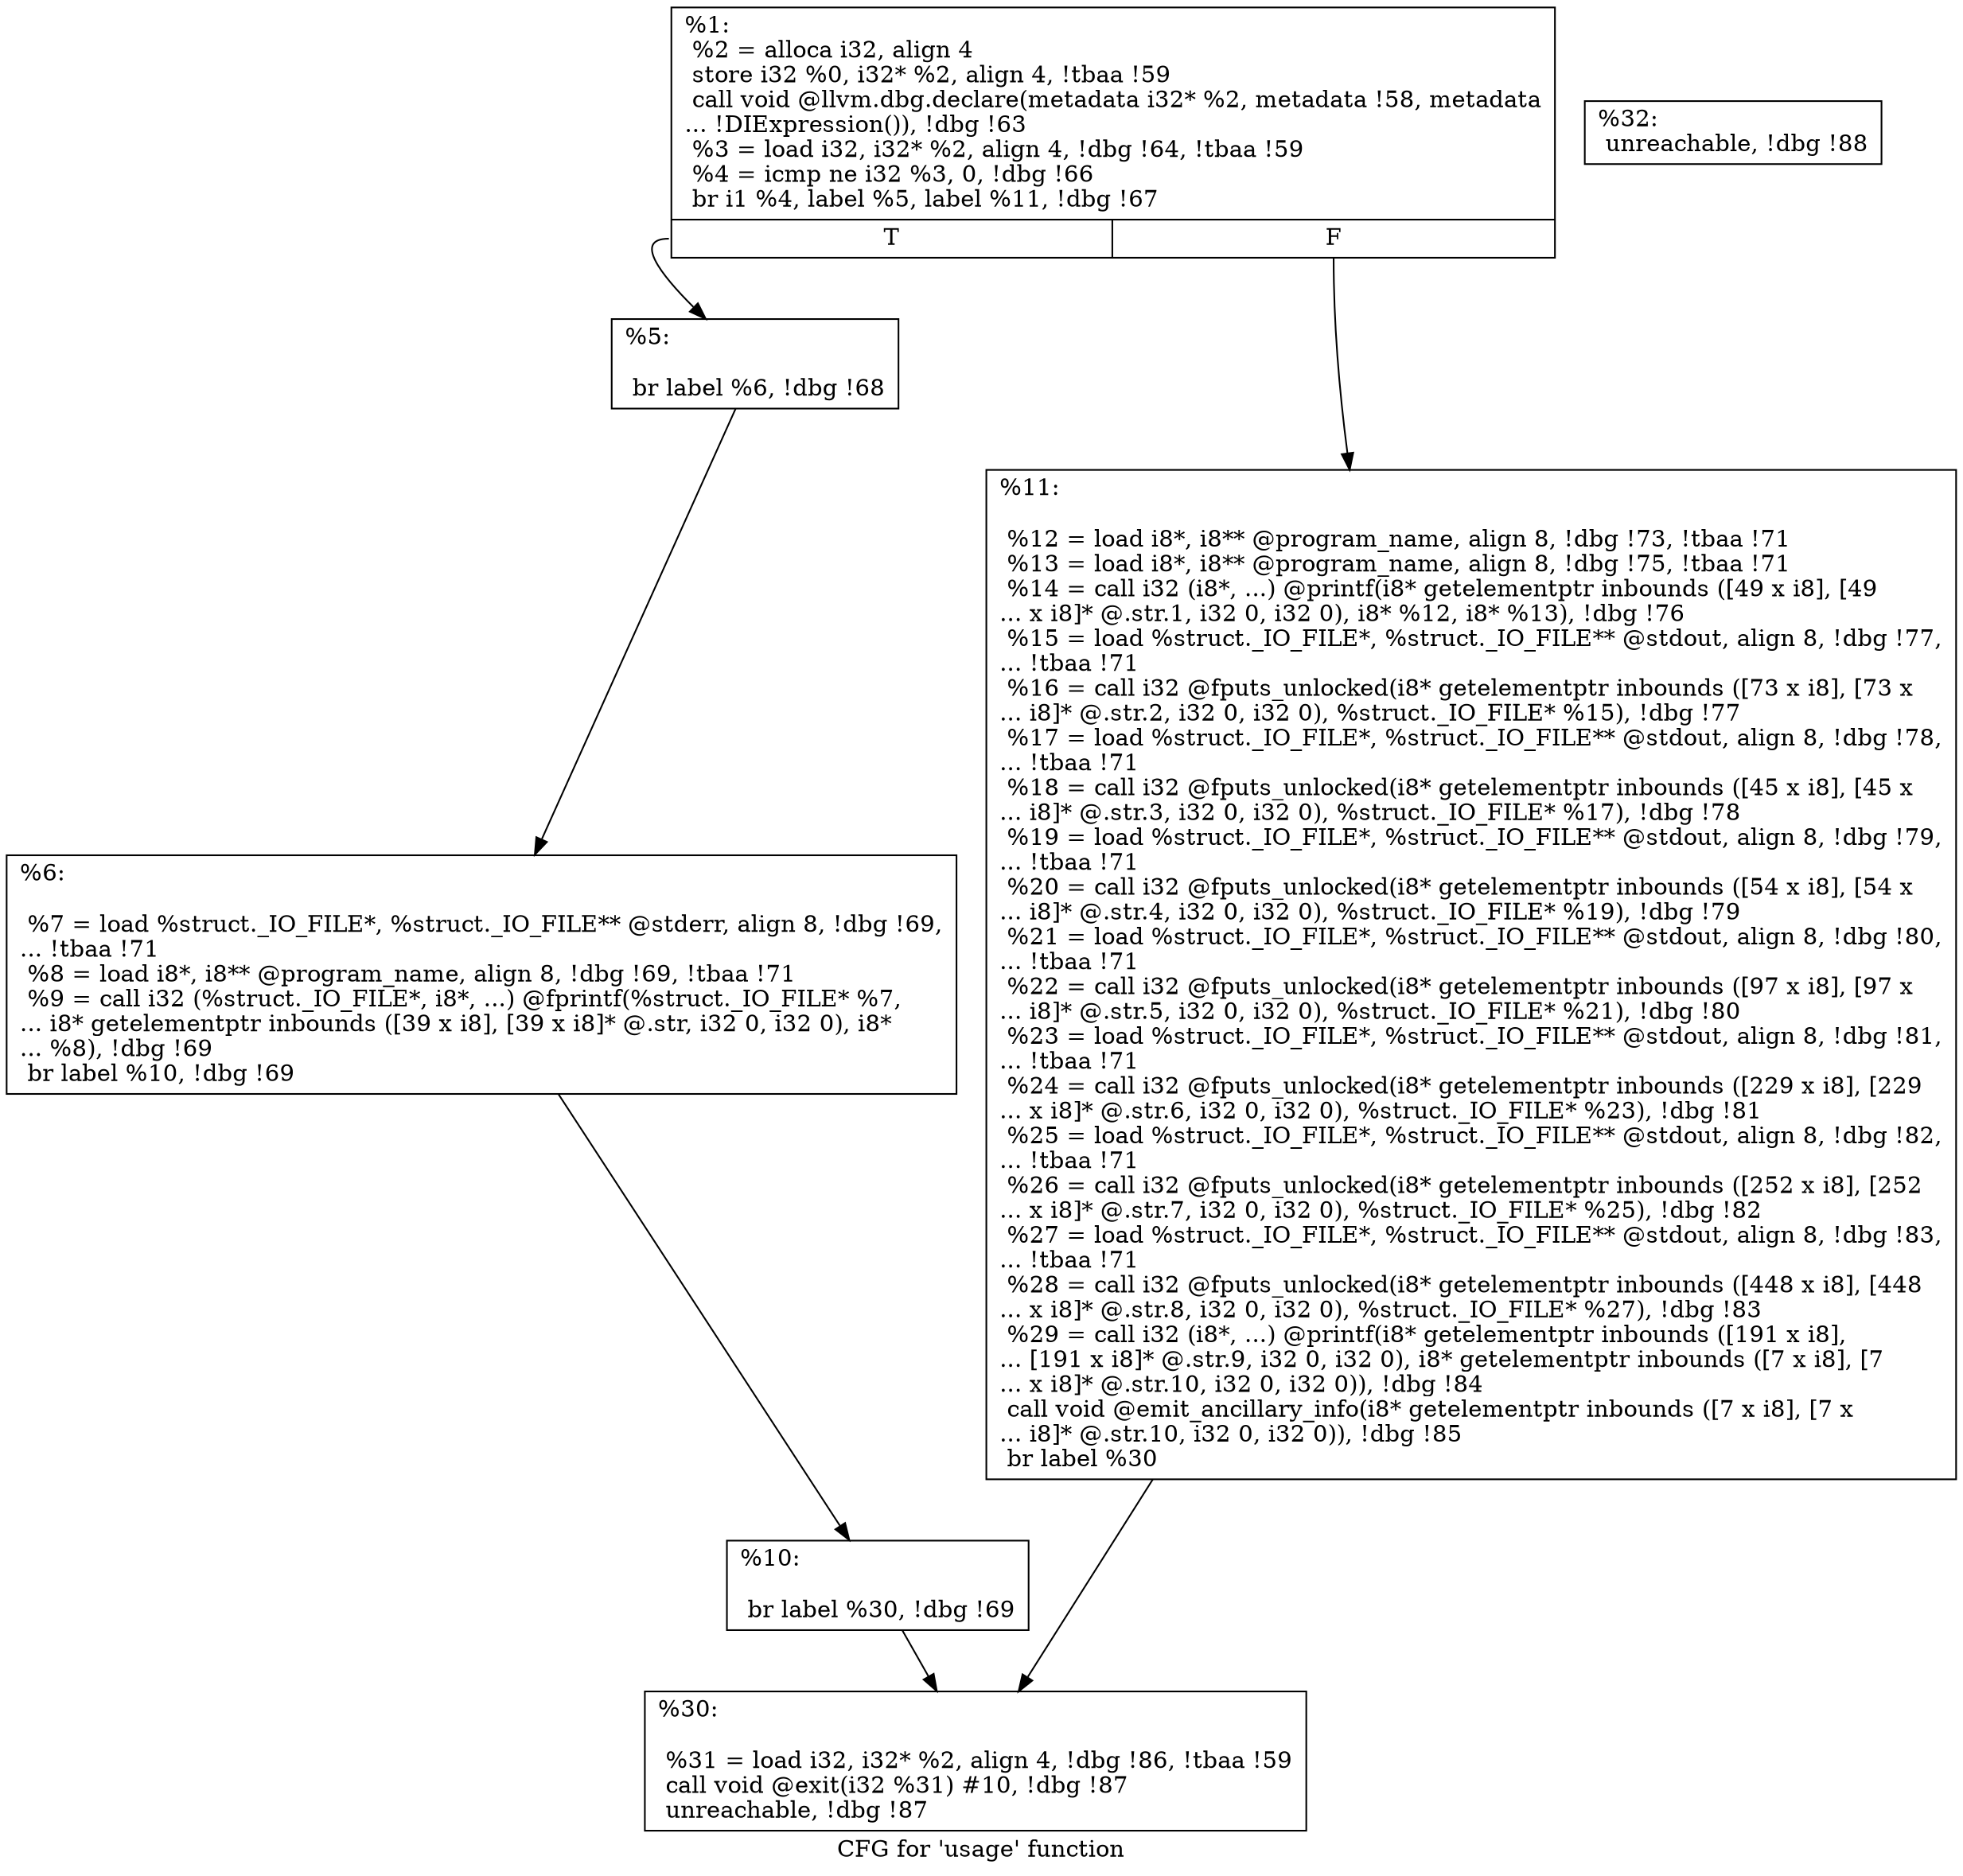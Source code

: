 digraph "CFG for 'usage' function" {
	label="CFG for 'usage' function";

	Node0x1bbea40 [shape=record,label="{%1:\l  %2 = alloca i32, align 4\l  store i32 %0, i32* %2, align 4, !tbaa !59\l  call void @llvm.dbg.declare(metadata i32* %2, metadata !58, metadata\l... !DIExpression()), !dbg !63\l  %3 = load i32, i32* %2, align 4, !dbg !64, !tbaa !59\l  %4 = icmp ne i32 %3, 0, !dbg !66\l  br i1 %4, label %5, label %11, !dbg !67\l|{<s0>T|<s1>F}}"];
	Node0x1bbea40:s0 -> Node0x1bc9b10;
	Node0x1bbea40:s1 -> Node0x1bc9c00;
	Node0x1bc9b10 [shape=record,label="{%5:\l\l  br label %6, !dbg !68\l}"];
	Node0x1bc9b10 -> Node0x1bc9b60;
	Node0x1bc9b60 [shape=record,label="{%6:\l\l  %7 = load %struct._IO_FILE*, %struct._IO_FILE** @stderr, align 8, !dbg !69,\l... !tbaa !71\l  %8 = load i8*, i8** @program_name, align 8, !dbg !69, !tbaa !71\l  %9 = call i32 (%struct._IO_FILE*, i8*, ...) @fprintf(%struct._IO_FILE* %7,\l... i8* getelementptr inbounds ([39 x i8], [39 x i8]* @.str, i32 0, i32 0), i8*\l... %8), !dbg !69\l  br label %10, !dbg !69\l}"];
	Node0x1bc9b60 -> Node0x1bc9bb0;
	Node0x1bc9bb0 [shape=record,label="{%10:\l\l  br label %30, !dbg !69\l}"];
	Node0x1bc9bb0 -> Node0x1bc9c50;
	Node0x1bc9c00 [shape=record,label="{%11:\l\l  %12 = load i8*, i8** @program_name, align 8, !dbg !73, !tbaa !71\l  %13 = load i8*, i8** @program_name, align 8, !dbg !75, !tbaa !71\l  %14 = call i32 (i8*, ...) @printf(i8* getelementptr inbounds ([49 x i8], [49\l... x i8]* @.str.1, i32 0, i32 0), i8* %12, i8* %13), !dbg !76\l  %15 = load %struct._IO_FILE*, %struct._IO_FILE** @stdout, align 8, !dbg !77,\l... !tbaa !71\l  %16 = call i32 @fputs_unlocked(i8* getelementptr inbounds ([73 x i8], [73 x\l... i8]* @.str.2, i32 0, i32 0), %struct._IO_FILE* %15), !dbg !77\l  %17 = load %struct._IO_FILE*, %struct._IO_FILE** @stdout, align 8, !dbg !78,\l... !tbaa !71\l  %18 = call i32 @fputs_unlocked(i8* getelementptr inbounds ([45 x i8], [45 x\l... i8]* @.str.3, i32 0, i32 0), %struct._IO_FILE* %17), !dbg !78\l  %19 = load %struct._IO_FILE*, %struct._IO_FILE** @stdout, align 8, !dbg !79,\l... !tbaa !71\l  %20 = call i32 @fputs_unlocked(i8* getelementptr inbounds ([54 x i8], [54 x\l... i8]* @.str.4, i32 0, i32 0), %struct._IO_FILE* %19), !dbg !79\l  %21 = load %struct._IO_FILE*, %struct._IO_FILE** @stdout, align 8, !dbg !80,\l... !tbaa !71\l  %22 = call i32 @fputs_unlocked(i8* getelementptr inbounds ([97 x i8], [97 x\l... i8]* @.str.5, i32 0, i32 0), %struct._IO_FILE* %21), !dbg !80\l  %23 = load %struct._IO_FILE*, %struct._IO_FILE** @stdout, align 8, !dbg !81,\l... !tbaa !71\l  %24 = call i32 @fputs_unlocked(i8* getelementptr inbounds ([229 x i8], [229\l... x i8]* @.str.6, i32 0, i32 0), %struct._IO_FILE* %23), !dbg !81\l  %25 = load %struct._IO_FILE*, %struct._IO_FILE** @stdout, align 8, !dbg !82,\l... !tbaa !71\l  %26 = call i32 @fputs_unlocked(i8* getelementptr inbounds ([252 x i8], [252\l... x i8]* @.str.7, i32 0, i32 0), %struct._IO_FILE* %25), !dbg !82\l  %27 = load %struct._IO_FILE*, %struct._IO_FILE** @stdout, align 8, !dbg !83,\l... !tbaa !71\l  %28 = call i32 @fputs_unlocked(i8* getelementptr inbounds ([448 x i8], [448\l... x i8]* @.str.8, i32 0, i32 0), %struct._IO_FILE* %27), !dbg !83\l  %29 = call i32 (i8*, ...) @printf(i8* getelementptr inbounds ([191 x i8],\l... [191 x i8]* @.str.9, i32 0, i32 0), i8* getelementptr inbounds ([7 x i8], [7\l... x i8]* @.str.10, i32 0, i32 0)), !dbg !84\l  call void @emit_ancillary_info(i8* getelementptr inbounds ([7 x i8], [7 x\l... i8]* @.str.10, i32 0, i32 0)), !dbg !85\l  br label %30\l}"];
	Node0x1bc9c00 -> Node0x1bc9c50;
	Node0x1bc9c50 [shape=record,label="{%30:\l\l  %31 = load i32, i32* %2, align 4, !dbg !86, !tbaa !59\l  call void @exit(i32 %31) #10, !dbg !87\l  unreachable, !dbg !87\l}"];
	Node0x1bc9ca0 [shape=record,label="{%32:                                                  \l  unreachable, !dbg !88\l}"];
}
